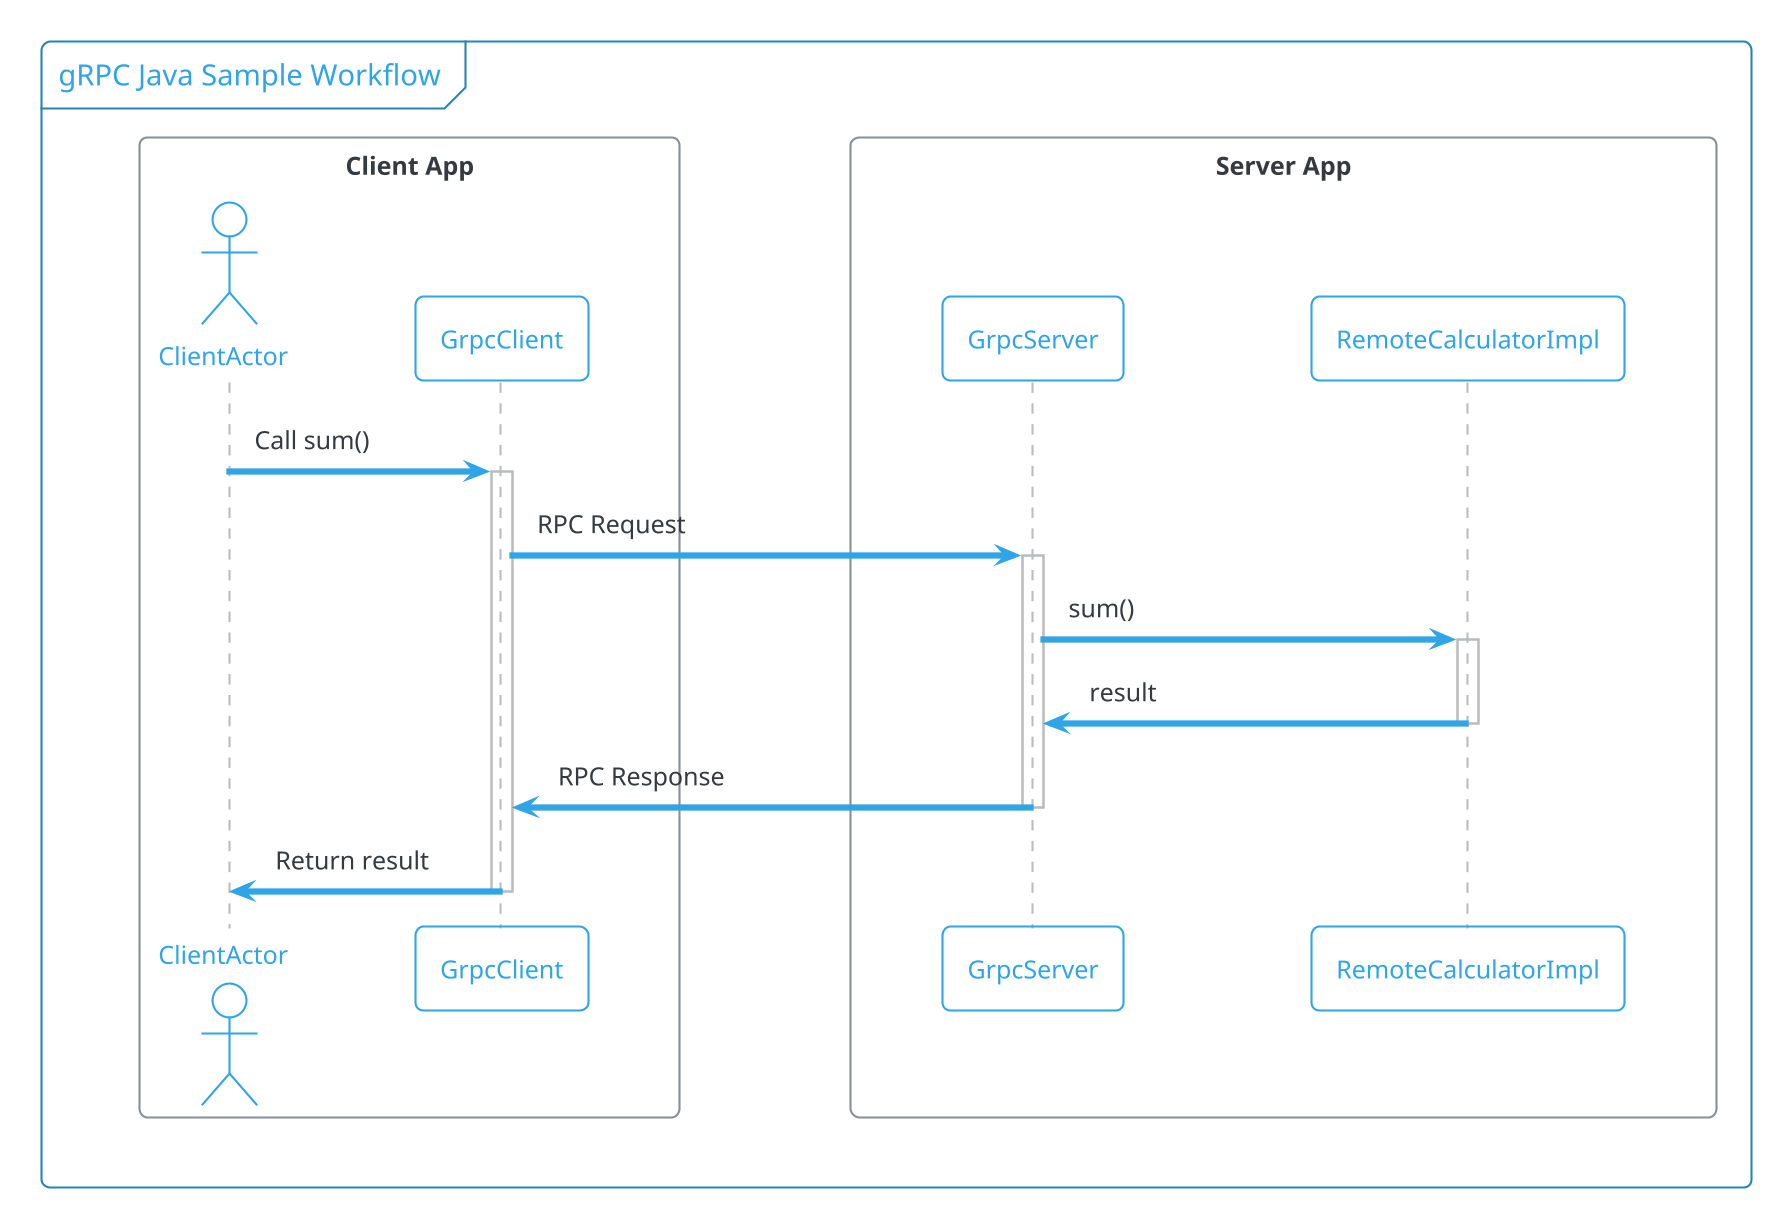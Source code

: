 @startuml
!theme cerulean-outline

scale 2

mainframe gRPC Java Sample Workflow


box "Client App" 
actor ClientActor
participant "GrpcClient" as ClientImpl
end box

box "Server App" 
participant "GrpcServer" as ServerImpl
participant "RemoteCalculatorImpl" as Calculator
end box

ClientActor -> ClientImpl: Call sum()
activate ClientImpl
ClientImpl -> ServerImpl: RPC Request
activate ServerImpl
ServerImpl -> Calculator: sum()
activate Calculator
Calculator -> ServerImpl: result
deactivate Calculator
ServerImpl -> ClientImpl: RPC Response
deactivate ServerImpl
ClientImpl -> ClientActor: Return result
deactivate ClientImpl

@enduml


